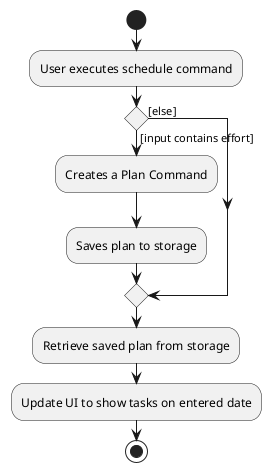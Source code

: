 @startuml
start
:User executes schedule command;

'Since the beta syntax does not support placing the condition outside the
'diamond we place it as the true branch instead.

if ()  then ([input contains effort])
     :Creates a Plan Command;
     :Saves plan to storage;
else ([else])

endif
:Retrieve saved plan from storage;
:Update UI to show tasks on entered date;
stop
@enduml

